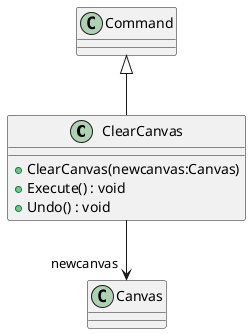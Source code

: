 @startuml
class ClearCanvas {
    + ClearCanvas(newcanvas:Canvas)
    + Execute() : void
    + Undo() : void
}
Command <|-- ClearCanvas
ClearCanvas --> "newcanvas" Canvas
@enduml
